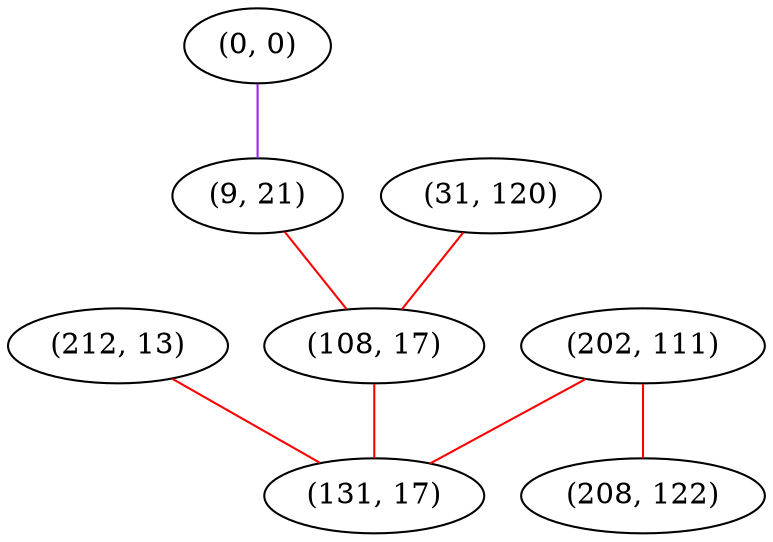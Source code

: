 graph "" {
"(212, 13)";
"(0, 0)";
"(9, 21)";
"(202, 111)";
"(31, 120)";
"(208, 122)";
"(108, 17)";
"(131, 17)";
"(212, 13)" -- "(131, 17)"  [color=red, key=0, weight=1];
"(0, 0)" -- "(9, 21)"  [color=purple, key=0, weight=4];
"(9, 21)" -- "(108, 17)"  [color=red, key=0, weight=1];
"(202, 111)" -- "(131, 17)"  [color=red, key=0, weight=1];
"(202, 111)" -- "(208, 122)"  [color=red, key=0, weight=1];
"(31, 120)" -- "(108, 17)"  [color=red, key=0, weight=1];
"(108, 17)" -- "(131, 17)"  [color=red, key=0, weight=1];
}
